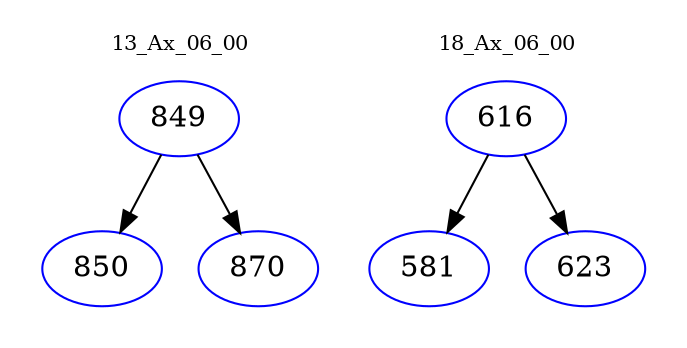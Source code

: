 digraph{
subgraph cluster_0 {
color = white
label = "13_Ax_06_00";
fontsize=10;
T0_849 [label="849", color="blue"]
T0_849 -> T0_850 [color="black"]
T0_850 [label="850", color="blue"]
T0_849 -> T0_870 [color="black"]
T0_870 [label="870", color="blue"]
}
subgraph cluster_1 {
color = white
label = "18_Ax_06_00";
fontsize=10;
T1_616 [label="616", color="blue"]
T1_616 -> T1_581 [color="black"]
T1_581 [label="581", color="blue"]
T1_616 -> T1_623 [color="black"]
T1_623 [label="623", color="blue"]
}
}

